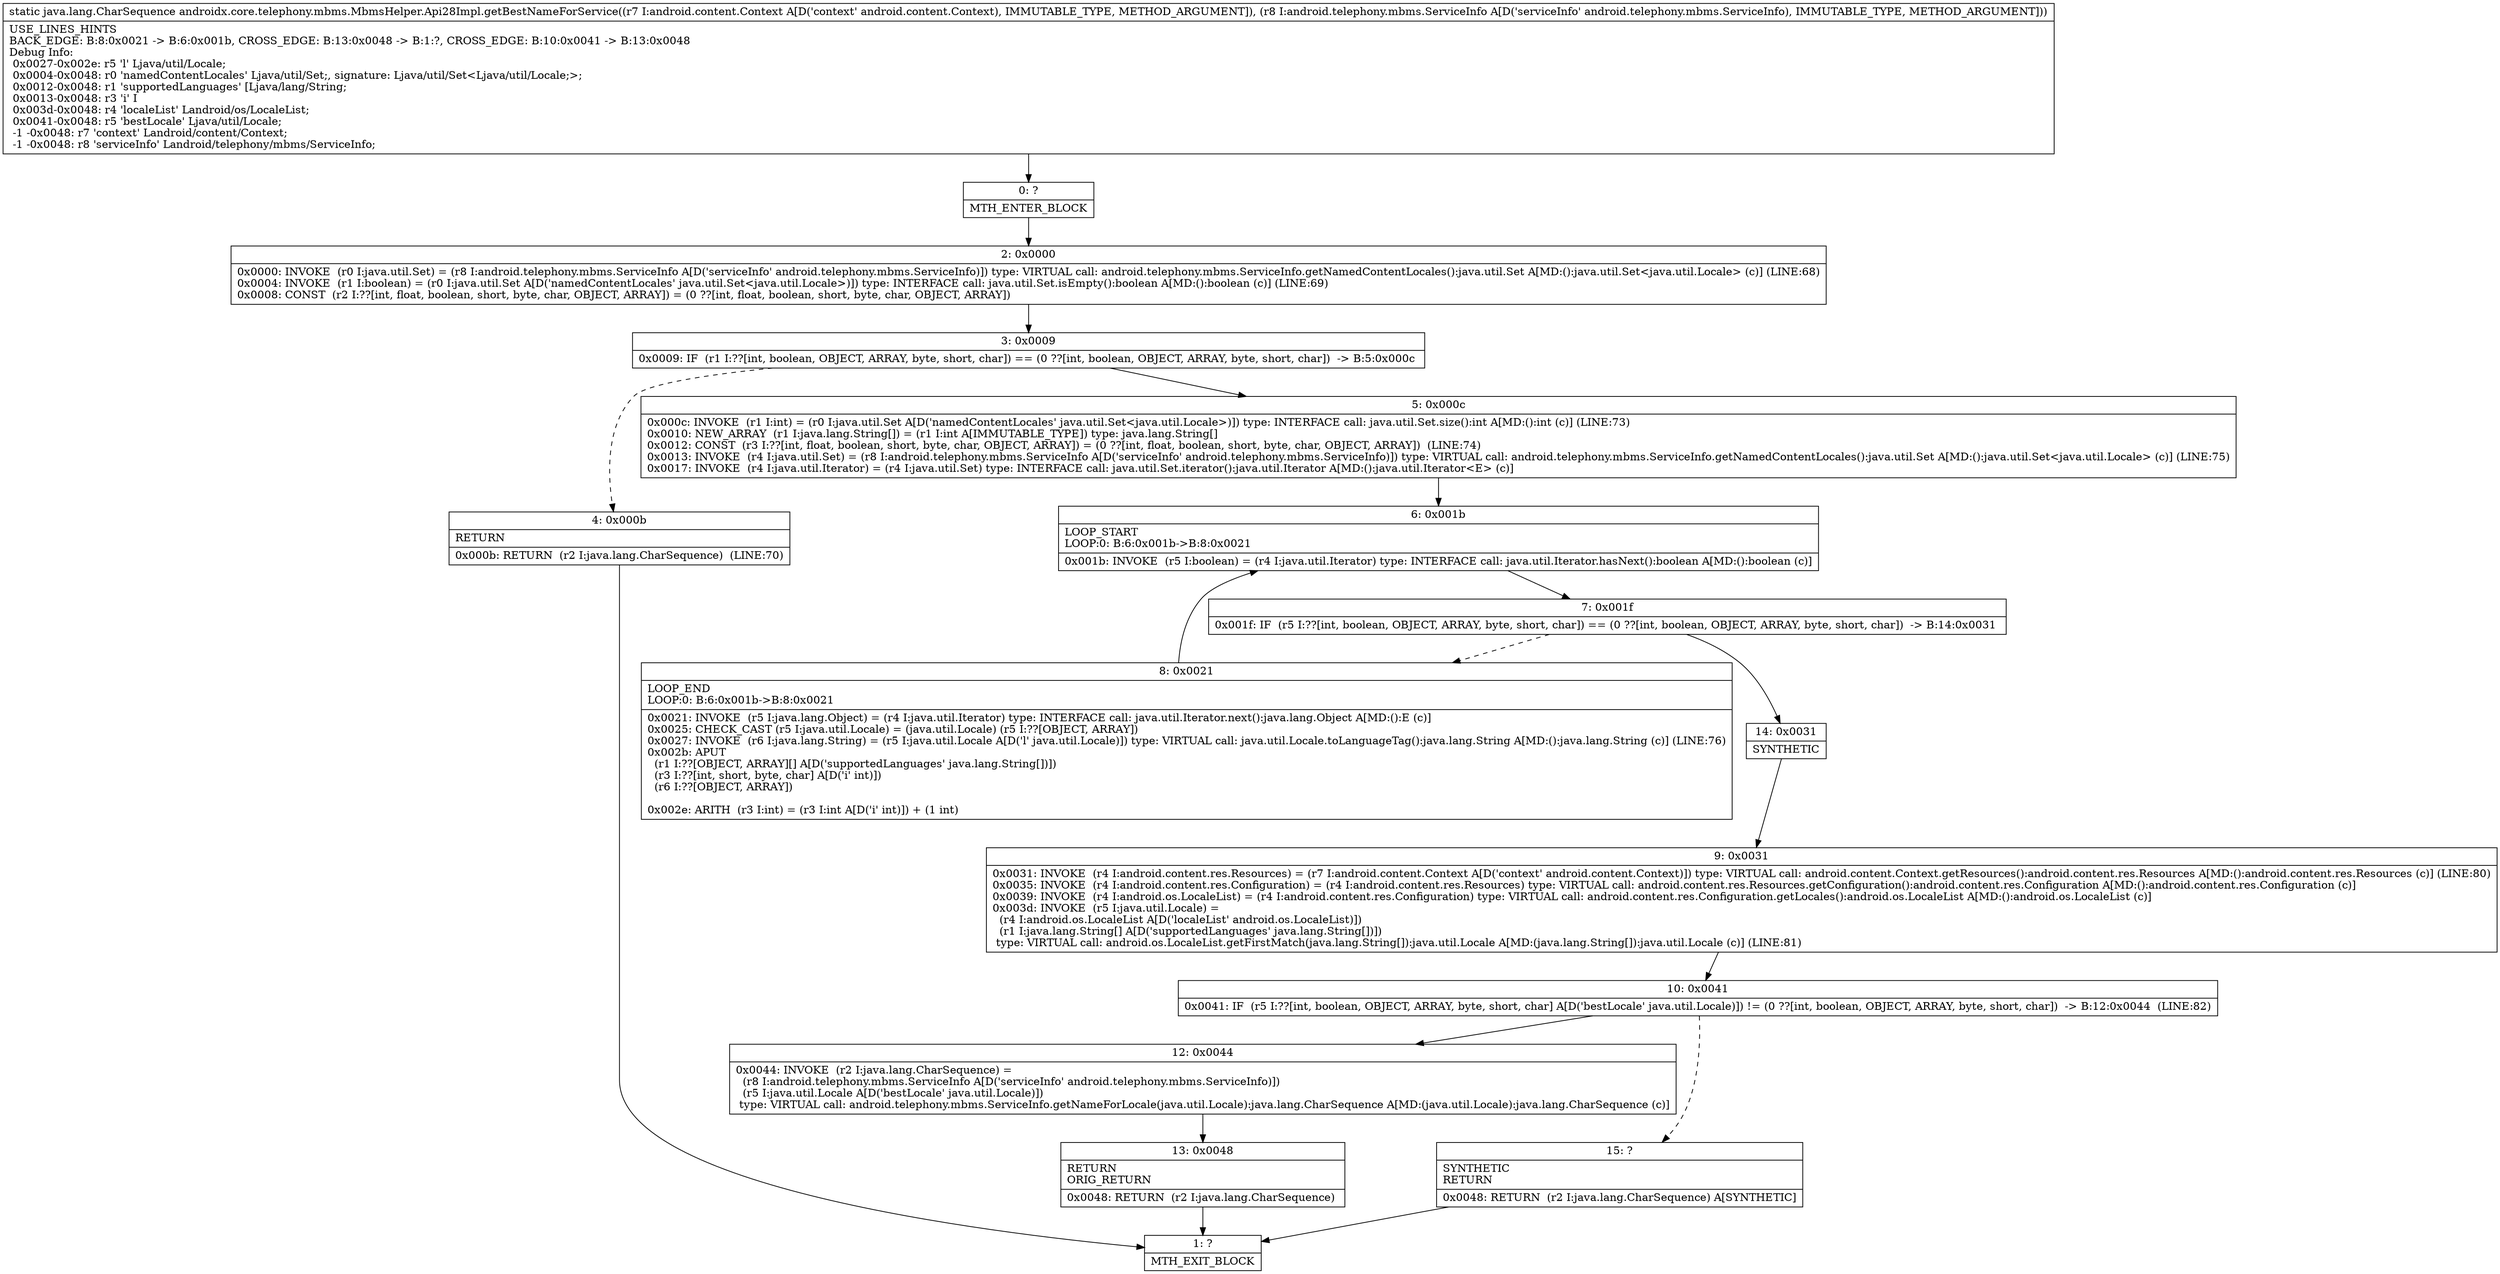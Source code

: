digraph "CFG forandroidx.core.telephony.mbms.MbmsHelper.Api28Impl.getBestNameForService(Landroid\/content\/Context;Landroid\/telephony\/mbms\/ServiceInfo;)Ljava\/lang\/CharSequence;" {
Node_0 [shape=record,label="{0\:\ ?|MTH_ENTER_BLOCK\l}"];
Node_2 [shape=record,label="{2\:\ 0x0000|0x0000: INVOKE  (r0 I:java.util.Set) = (r8 I:android.telephony.mbms.ServiceInfo A[D('serviceInfo' android.telephony.mbms.ServiceInfo)]) type: VIRTUAL call: android.telephony.mbms.ServiceInfo.getNamedContentLocales():java.util.Set A[MD:():java.util.Set\<java.util.Locale\> (c)] (LINE:68)\l0x0004: INVOKE  (r1 I:boolean) = (r0 I:java.util.Set A[D('namedContentLocales' java.util.Set\<java.util.Locale\>)]) type: INTERFACE call: java.util.Set.isEmpty():boolean A[MD:():boolean (c)] (LINE:69)\l0x0008: CONST  (r2 I:??[int, float, boolean, short, byte, char, OBJECT, ARRAY]) = (0 ??[int, float, boolean, short, byte, char, OBJECT, ARRAY]) \l}"];
Node_3 [shape=record,label="{3\:\ 0x0009|0x0009: IF  (r1 I:??[int, boolean, OBJECT, ARRAY, byte, short, char]) == (0 ??[int, boolean, OBJECT, ARRAY, byte, short, char])  \-\> B:5:0x000c \l}"];
Node_4 [shape=record,label="{4\:\ 0x000b|RETURN\l|0x000b: RETURN  (r2 I:java.lang.CharSequence)  (LINE:70)\l}"];
Node_1 [shape=record,label="{1\:\ ?|MTH_EXIT_BLOCK\l}"];
Node_5 [shape=record,label="{5\:\ 0x000c|0x000c: INVOKE  (r1 I:int) = (r0 I:java.util.Set A[D('namedContentLocales' java.util.Set\<java.util.Locale\>)]) type: INTERFACE call: java.util.Set.size():int A[MD:():int (c)] (LINE:73)\l0x0010: NEW_ARRAY  (r1 I:java.lang.String[]) = (r1 I:int A[IMMUTABLE_TYPE]) type: java.lang.String[] \l0x0012: CONST  (r3 I:??[int, float, boolean, short, byte, char, OBJECT, ARRAY]) = (0 ??[int, float, boolean, short, byte, char, OBJECT, ARRAY])  (LINE:74)\l0x0013: INVOKE  (r4 I:java.util.Set) = (r8 I:android.telephony.mbms.ServiceInfo A[D('serviceInfo' android.telephony.mbms.ServiceInfo)]) type: VIRTUAL call: android.telephony.mbms.ServiceInfo.getNamedContentLocales():java.util.Set A[MD:():java.util.Set\<java.util.Locale\> (c)] (LINE:75)\l0x0017: INVOKE  (r4 I:java.util.Iterator) = (r4 I:java.util.Set) type: INTERFACE call: java.util.Set.iterator():java.util.Iterator A[MD:():java.util.Iterator\<E\> (c)]\l}"];
Node_6 [shape=record,label="{6\:\ 0x001b|LOOP_START\lLOOP:0: B:6:0x001b\-\>B:8:0x0021\l|0x001b: INVOKE  (r5 I:boolean) = (r4 I:java.util.Iterator) type: INTERFACE call: java.util.Iterator.hasNext():boolean A[MD:():boolean (c)]\l}"];
Node_7 [shape=record,label="{7\:\ 0x001f|0x001f: IF  (r5 I:??[int, boolean, OBJECT, ARRAY, byte, short, char]) == (0 ??[int, boolean, OBJECT, ARRAY, byte, short, char])  \-\> B:14:0x0031 \l}"];
Node_8 [shape=record,label="{8\:\ 0x0021|LOOP_END\lLOOP:0: B:6:0x001b\-\>B:8:0x0021\l|0x0021: INVOKE  (r5 I:java.lang.Object) = (r4 I:java.util.Iterator) type: INTERFACE call: java.util.Iterator.next():java.lang.Object A[MD:():E (c)]\l0x0025: CHECK_CAST (r5 I:java.util.Locale) = (java.util.Locale) (r5 I:??[OBJECT, ARRAY]) \l0x0027: INVOKE  (r6 I:java.lang.String) = (r5 I:java.util.Locale A[D('l' java.util.Locale)]) type: VIRTUAL call: java.util.Locale.toLanguageTag():java.lang.String A[MD:():java.lang.String (c)] (LINE:76)\l0x002b: APUT  \l  (r1 I:??[OBJECT, ARRAY][] A[D('supportedLanguages' java.lang.String[])])\l  (r3 I:??[int, short, byte, char] A[D('i' int)])\l  (r6 I:??[OBJECT, ARRAY])\l \l0x002e: ARITH  (r3 I:int) = (r3 I:int A[D('i' int)]) + (1 int) \l}"];
Node_14 [shape=record,label="{14\:\ 0x0031|SYNTHETIC\l}"];
Node_9 [shape=record,label="{9\:\ 0x0031|0x0031: INVOKE  (r4 I:android.content.res.Resources) = (r7 I:android.content.Context A[D('context' android.content.Context)]) type: VIRTUAL call: android.content.Context.getResources():android.content.res.Resources A[MD:():android.content.res.Resources (c)] (LINE:80)\l0x0035: INVOKE  (r4 I:android.content.res.Configuration) = (r4 I:android.content.res.Resources) type: VIRTUAL call: android.content.res.Resources.getConfiguration():android.content.res.Configuration A[MD:():android.content.res.Configuration (c)]\l0x0039: INVOKE  (r4 I:android.os.LocaleList) = (r4 I:android.content.res.Configuration) type: VIRTUAL call: android.content.res.Configuration.getLocales():android.os.LocaleList A[MD:():android.os.LocaleList (c)]\l0x003d: INVOKE  (r5 I:java.util.Locale) = \l  (r4 I:android.os.LocaleList A[D('localeList' android.os.LocaleList)])\l  (r1 I:java.lang.String[] A[D('supportedLanguages' java.lang.String[])])\l type: VIRTUAL call: android.os.LocaleList.getFirstMatch(java.lang.String[]):java.util.Locale A[MD:(java.lang.String[]):java.util.Locale (c)] (LINE:81)\l}"];
Node_10 [shape=record,label="{10\:\ 0x0041|0x0041: IF  (r5 I:??[int, boolean, OBJECT, ARRAY, byte, short, char] A[D('bestLocale' java.util.Locale)]) != (0 ??[int, boolean, OBJECT, ARRAY, byte, short, char])  \-\> B:12:0x0044  (LINE:82)\l}"];
Node_12 [shape=record,label="{12\:\ 0x0044|0x0044: INVOKE  (r2 I:java.lang.CharSequence) = \l  (r8 I:android.telephony.mbms.ServiceInfo A[D('serviceInfo' android.telephony.mbms.ServiceInfo)])\l  (r5 I:java.util.Locale A[D('bestLocale' java.util.Locale)])\l type: VIRTUAL call: android.telephony.mbms.ServiceInfo.getNameForLocale(java.util.Locale):java.lang.CharSequence A[MD:(java.util.Locale):java.lang.CharSequence (c)]\l}"];
Node_13 [shape=record,label="{13\:\ 0x0048|RETURN\lORIG_RETURN\l|0x0048: RETURN  (r2 I:java.lang.CharSequence) \l}"];
Node_15 [shape=record,label="{15\:\ ?|SYNTHETIC\lRETURN\l|0x0048: RETURN  (r2 I:java.lang.CharSequence) A[SYNTHETIC]\l}"];
MethodNode[shape=record,label="{static java.lang.CharSequence androidx.core.telephony.mbms.MbmsHelper.Api28Impl.getBestNameForService((r7 I:android.content.Context A[D('context' android.content.Context), IMMUTABLE_TYPE, METHOD_ARGUMENT]), (r8 I:android.telephony.mbms.ServiceInfo A[D('serviceInfo' android.telephony.mbms.ServiceInfo), IMMUTABLE_TYPE, METHOD_ARGUMENT]))  | USE_LINES_HINTS\lBACK_EDGE: B:8:0x0021 \-\> B:6:0x001b, CROSS_EDGE: B:13:0x0048 \-\> B:1:?, CROSS_EDGE: B:10:0x0041 \-\> B:13:0x0048\lDebug Info:\l  0x0027\-0x002e: r5 'l' Ljava\/util\/Locale;\l  0x0004\-0x0048: r0 'namedContentLocales' Ljava\/util\/Set;, signature: Ljava\/util\/Set\<Ljava\/util\/Locale;\>;\l  0x0012\-0x0048: r1 'supportedLanguages' [Ljava\/lang\/String;\l  0x0013\-0x0048: r3 'i' I\l  0x003d\-0x0048: r4 'localeList' Landroid\/os\/LocaleList;\l  0x0041\-0x0048: r5 'bestLocale' Ljava\/util\/Locale;\l  \-1 \-0x0048: r7 'context' Landroid\/content\/Context;\l  \-1 \-0x0048: r8 'serviceInfo' Landroid\/telephony\/mbms\/ServiceInfo;\l}"];
MethodNode -> Node_0;Node_0 -> Node_2;
Node_2 -> Node_3;
Node_3 -> Node_4[style=dashed];
Node_3 -> Node_5;
Node_4 -> Node_1;
Node_5 -> Node_6;
Node_6 -> Node_7;
Node_7 -> Node_8[style=dashed];
Node_7 -> Node_14;
Node_8 -> Node_6;
Node_14 -> Node_9;
Node_9 -> Node_10;
Node_10 -> Node_12;
Node_10 -> Node_15[style=dashed];
Node_12 -> Node_13;
Node_13 -> Node_1;
Node_15 -> Node_1;
}

